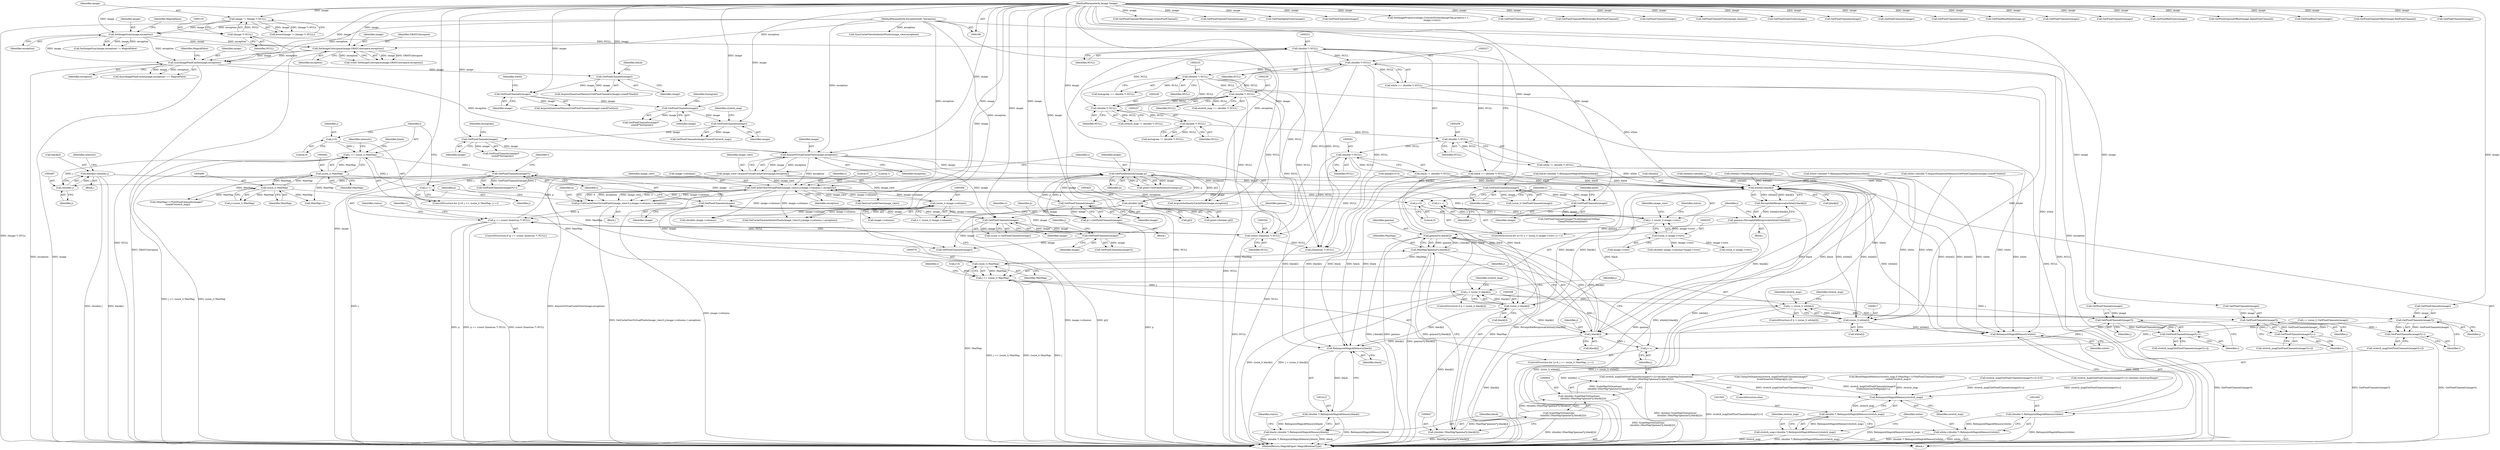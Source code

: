 digraph "0_ImageMagick_76401e172ea3a55182be2b8e2aca4d07270f6da6@array" {
"1000482" [label="(Call,black[i]=(double) j)"];
"1000486" [label="(Call,(double) j)"];
"1000459" [label="(Call,j <= (ssize_t) MaxMap)"];
"1000456" [label="(Call,j=0)"];
"1000464" [label="(Call,j++)"];
"1000472" [label="(Call,GetPixelChannels(image)*j)"];
"1000473" [label="(Call,GetPixelChannels(image))"];
"1000434" [label="(Call,GetPixelChannels(image))"];
"1000315" [label="(Call,AcquireVirtualCacheView(image,exception))"];
"1000308" [label="(Call,GetPixelChannels(image))"];
"1000211" [label="(Call,GetPixelChannels(image))"];
"1000197" [label="(Call,GetPixelChannels(image))"];
"1000183" [label="(Call,GetPixelChannels(image))"];
"1000173" [label="(Call,GetPixelChannels(image))"];
"1000162" [label="(Call,SyncImagePixelCache(image,exception))"];
"1000156" [label="(Call,SetImageColorspace(image,GRAYColorspace,exception))"];
"1000150" [label="(Call,SetImageGray(image,exception))"];
"1000122" [label="(Call,image != (Image *) NULL)"];
"1000107" [label="(MethodParameterIn,Image *image)"];
"1000124" [label="(Call,(Image *) NULL)"];
"1000110" [label="(MethodParameterIn,ExceptionInfo *exception)"];
"1000510" [label="(Call,GetPixelChannels(image))"];
"1000420" [label="(Call,GetPixelChannels(image))"];
"1000389" [label="(Call,GetPixelChannels(image))"];
"1000378" [label="(Call,GetPixelIntensity(image,p))"];
"1000402" [label="(Call,(double) p[i])"];
"1000351" [label="(Call,p == (const Quantum *) NULL)"];
"1000339" [label="(Call,p=GetCacheViewVirtualPixels(image_view,0,y,image->columns,1,exception))"];
"1000341" [label="(Call,GetCacheViewVirtualPixels(image_view,0,y,image->columns,1,exception))"];
"1000313" [label="(Call,image_view=AcquireVirtualCacheView(image,exception))"];
"1000322" [label="(Call,y < (ssize_t) image->rows)"];
"1000329" [label="(Call,y++)"];
"1000319" [label="(Call,y=0)"];
"1000324" [label="(Call,(ssize_t) image->rows)"];
"1000367" [label="(Call,(ssize_t) image->columns)"];
"1000353" [label="(Call,(const Quantum *) NULL)"];
"1000280" [label="(Call,(double *) NULL)"];
"1000268" [label="(Call,(double *) NULL)"];
"1000256" [label="(Call,(double *) NULL)"];
"1000244" [label="(Call,(double *) NULL)"];
"1000237" [label="(Call,(double *) NULL)"];
"1000232" [label="(Call,(double *) NULL)"];
"1000226" [label="(Call,(double *) NULL)"];
"1000220" [label="(Call,(double *) NULL)"];
"1000418" [label="(Call,p+=GetPixelChannels(image))"];
"1000412" [label="(Call,GetPixelChannels(image))"];
"1000461" [label="(Call,(ssize_t) MaxMap)"];
"1000495" [label="(Call,(ssize_t) MaxMap)"];
"1000587" [label="(Call,white[i]-black[i])"];
"1000586" [label="(Call,PerceptibleReciprocal(white[i]-black[i]))"];
"1000584" [label="(Call,gamma=PerceptibleReciprocal(white[i]-black[i]))"];
"1000650" [label="(Call,gamma*(j-black[i]))"];
"1000648" [label="(Call,MaxMap*gamma*(j-black[i]))"];
"1000577" [label="(Call,(ssize_t) MaxMap)"];
"1000575" [label="(Call,j <= (ssize_t) MaxMap)"];
"1000595" [label="(Call,j < (ssize_t) black[i])"];
"1000606" [label="(Call,GetPixelChannels(image)*j)"];
"1000580" [label="(Call,j++)"];
"1000605" [label="(Call,GetPixelChannels(image)*j+i)"];
"1000614" [label="(Call,j > (ssize_t) white[i])"];
"1000625" [label="(Call,GetPixelChannels(image)*j)"];
"1000624" [label="(Call,GetPixelChannels(image)*j+i)"];
"1000638" [label="(Call,GetPixelChannels(image)*j)"];
"1000637" [label="(Call,GetPixelChannels(image)*j+i)"];
"1000652" [label="(Call,j-black[i])"];
"1001016" [label="(Call,RelinquishMagickMemory(black))"];
"1001014" [label="(Call,(double *) RelinquishMagickMemory(black))"];
"1001012" [label="(Call,black=(double *) RelinquishMagickMemory(black))"];
"1000646" [label="(Call,(double) (MaxMap*gamma*(j-black[i])))"];
"1000645" [label="(Call,ScaleMapToQuantum(\n            (double) (MaxMap*gamma*(j-black[i]))))"];
"1000643" [label="(Call,(double) ScaleMapToQuantum(\n            (double) (MaxMap*gamma*(j-black[i]))))"];
"1000634" [label="(Call,stretch_map[GetPixelChannels(image)*j+i]=(double) ScaleMapToQuantum(\n            (double) (MaxMap*gamma*(j-black[i]))))"];
"1001004" [label="(Call,RelinquishMagickMemory(stretch_map))"];
"1001002" [label="(Call,(double *) RelinquishMagickMemory(stretch_map))"];
"1001000" [label="(Call,stretch_map=(double *) RelinquishMagickMemory(stretch_map))"];
"1000597" [label="(Call,(ssize_t) black[i])"];
"1000616" [label="(Call,(ssize_t) white[i])"];
"1001010" [label="(Call,RelinquishMagickMemory(white))"];
"1001008" [label="(Call,(double *) RelinquishMagickMemory(white))"];
"1001006" [label="(Call,white=(double *) RelinquishMagickMemory(white))"];
"1000726" [label="(Call,GetPixelChannelOffset(image,GreenPixelChannel))"];
"1000618" [label="(Call,white[i])"];
"1000321" [label="(Literal,0)"];
"1000458" [label="(Literal,0)"];
"1000473" [label="(Call,GetPixelChannels(image))"];
"1000222" [label="(Identifier,NULL)"];
"1000605" [label="(Call,GetPixelChannels(image)*j+i)"];
"1001002" [label="(Call,(double *) RelinquishMagickMemory(stretch_map))"];
"1000622" [label="(Call,stretch_map[GetPixelChannels(image)*j+i])"];
"1000461" [label="(Call,(ssize_t) MaxMap)"];
"1000312" [label="(Identifier,histogram)"];
"1000421" [label="(Identifier,image)"];
"1000483" [label="(Call,black[i])"];
"1001010" [label="(Call,RelinquishMagickMemory(white))"];
"1000572" [label="(Call,j=0)"];
"1000373" [label="(Identifier,x)"];
"1000486" [label="(Call,(double) j)"];
"1000183" [label="(Call,GetPixelChannels(image))"];
"1000266" [label="(Call,white != (double *) NULL)"];
"1000544" [label="(Call,ResetMagickMemory(stretch_map,0,(MaxMap+1)*GetPixelChannels(image)*\n    sizeof(*stretch_map)))"];
"1000873" [label="(Call,(Quantum *) NULL)"];
"1000648" [label="(Call,MaxMap*gamma*(j-black[i]))"];
"1000634" [label="(Call,stretch_map[GetPixelChannels(image)*j+i]=(double) ScaleMapToQuantum(\n            (double) (MaxMap*gamma*(j-black[i]))))"];
"1000519" [label="(Call,(double) image->columns)"];
"1000369" [label="(Call,image->columns)"];
"1000924" [label="(Call,GetPixelChannelChannel(image,j))"];
"1000235" [label="(Call,stretch_map == (double *) NULL)"];
"1000561" [label="(Call,i < (ssize_t) GetPixelChannels(image))"];
"1000446" [label="(Call,white[i]=MaxRange(QuantumRange))"];
"1000613" [label="(ControlStructure,if (j > (ssize_t) white[i]))"];
"1001000" [label="(Call,stretch_map=(double *) RelinquishMagickMemory(stretch_map))"];
"1000585" [label="(Identifier,gamma)"];
"1000110" [label="(MethodParameterIn,ExceptionInfo *exception)"];
"1000341" [label="(Call,GetCacheViewVirtualPixels(image_view,0,y,image->columns,1,exception))"];
"1000646" [label="(Call,(double) (MaxMap*gamma*(j-black[i])))"];
"1000432" [label="(Call,(ssize_t) GetPixelChannels(image))"];
"1000270" [label="(Identifier,NULL)"];
"1000309" [label="(Identifier,image)"];
"1000793" [label="(Call,GetPixelAlphaTraits(image))"];
"1000624" [label="(Call,GetPixelChannels(image)*j+i)"];
"1000587" [label="(Call,white[i]-black[i])"];
"1000363" [label="(Identifier,x)"];
"1000529" [label="(Call,white[i]=(double) j)"];
"1000350" [label="(ControlStructure,if (p == (const Quantum *) NULL))"];
"1000595" [label="(Call,j < (ssize_t) black[i])"];
"1000172" [label="(Call,AcquireQuantumMemory(GetPixelChannels(image),sizeof(*black)))"];
"1000271" [label="(Call,white=(double *) RelinquishMagickMemory(white))"];
"1000211" [label="(Call,GetPixelChannels(image))"];
"1000435" [label="(Identifier,image)"];
"1000256" [label="(Call,(double *) NULL)"];
"1000230" [label="(Call,histogram == (double *) NULL)"];
"1000413" [label="(Identifier,image)"];
"1000606" [label="(Call,GetPixelChannels(image)*j)"];
"1001014" [label="(Call,(double *) RelinquishMagickMemory(black))"];
"1000471" [label="(Call,GetPixelChannels(image)*j+i)"];
"1000565" [label="(Call,GetPixelChannels(image))"];
"1000981" [label="(Call,SetImageProgress(image,ContrastStretchImageTag,progress++,\n          image->rows))"];
"1000280" [label="(Call,(double *) NULL)"];
"1000232" [label="(Call,(double *) NULL)"];
"1000352" [label="(Identifier,p)"];
"1000916" [label="(Call,GetPixelChannels(image))"];
"1000568" [label="(Identifier,i)"];
"1000763" [label="(Call,GetPixelChannelOffset(image,BluePixelChannel))"];
"1000355" [label="(Identifier,NULL)"];
"1000314" [label="(Identifier,image_view)"];
"1000905" [label="(Call,GetPixelChannels(image))"];
"1000374" [label="(Block,)"];
"1000576" [label="(Identifier,j)"];
"1000547" [label="(Call,(MaxMap+1)*GetPixelChannels(image)*\n    sizeof(*stretch_map))"];
"1000390" [label="(Identifier,image)"];
"1000488" [label="(Identifier,j)"];
"1000258" [label="(Identifier,NULL)"];
"1000642" [label="(Identifier,i)"];
"1000582" [label="(Block,)"];
"1000412" [label="(Call,GetPixelChannels(image))"];
"1001013" [label="(Identifier,black)"];
"1000457" [label="(Identifier,j)"];
"1000930" [label="(Call,GetPixelChannelTraits(image,channel))"];
"1000282" [label="(Identifier,NULL)"];
"1000239" [label="(Identifier,NULL)"];
"1000331" [label="(Block,)"];
"1000323" [label="(Identifier,y)"];
"1000597" [label="(Call,(ssize_t) black[i])"];
"1000151" [label="(Identifier,image)"];
"1000579" [label="(Identifier,MaxMap)"];
"1001020" [label="(MethodReturn,MagickExport MagickBooleanType)"];
"1000121" [label="(Call,assert(image != (Image *) NULL))"];
"1000719" [label="(Call,GetPixelGreenTraits(image))"];
"1000603" [label="(Call,stretch_map[GetPixelChannels(image)*j+i])"];
"1000628" [label="(Identifier,j)"];
"1000637" [label="(Call,GetPixelChannels(image)*j+i)"];
"1000404" [label="(Call,p[i])"];
"1000459" [label="(Call,j <= (ssize_t) MaxMap)"];
"1000320" [label="(Identifier,y)"];
"1000962" [label="(Call,SyncCacheViewAuthenticPixels(image_view,exception))"];
"1000419" [label="(Identifier,p)"];
"1000343" [label="(Literal,0)"];
"1000318" [label="(ControlStructure,for (y=0; y < (ssize_t) image->rows; y++))"];
"1000246" [label="(Identifier,NULL)"];
"1000316" [label="(Identifier,image)"];
"1000380" [label="(Identifier,p)"];
"1000348" [label="(Literal,1)"];
"1000324" [label="(Call,(ssize_t) image->rows)"];
"1000387" [label="(Call,(ssize_t) GetPixelChannels(image))"];
"1000493" [label="(Call,j=(ssize_t) MaxMap)"];
"1000322" [label="(Call,y < (ssize_t) image->rows)"];
"1000465" [label="(Identifier,j)"];
"1000162" [label="(Call,SyncImagePixelCache(image,exception))"];
"1000111" [label="(Block,)"];
"1000609" [label="(Identifier,j)"];
"1000778" [label="(Call,GetPixelChannels(image))"];
"1000497" [label="(Identifier,MaxMap)"];
"1000165" [label="(Identifier,MagickFalse)"];
"1000215" [label="(Identifier,stretch_map)"];
"1000308" [label="(Call,GetPixelChannels(image))"];
"1000164" [label="(Identifier,exception)"];
"1000580" [label="(Call,j++)"];
"1000163" [label="(Identifier,image)"];
"1000455" [label="(ControlStructure,for (j=0; j <= (ssize_t) MaxMap; j++))"];
"1000342" [label="(Identifier,image_view)"];
"1000645" [label="(Call,ScaleMapToQuantum(\n            (double) (MaxMap*gamma*(j-black[i]))))"];
"1000835" [label="(Call,AcquireAuthenticCacheView(image,exception))"];
"1000317" [label="(Identifier,exception)"];
"1000177" [label="(Identifier,black)"];
"1000548" [label="(Call,MaxMap+1)"];
"1000654" [label="(Call,black[i])"];
"1001001" [label="(Identifier,stretch_map)"];
"1000149" [label="(Call,SetImageGray(image,exception) != MagickFalse)"];
"1000861" [label="(Call,GetCacheViewAuthenticPixels(image_view,0,y,image->columns,1,exception))"];
"1000242" [label="(Call,stretch_map != (double *) NULL)"];
"1000463" [label="(Identifier,MaxMap)"];
"1000244" [label="(Call,(double *) NULL)"];
"1000402" [label="(Call,(double) p[i])"];
"1001007" [label="(Identifier,white)"];
"1000704" [label="(Call,GetPixelChannels(image))"];
"1000349" [label="(Identifier,exception)"];
"1000423" [label="(Identifier,image_view)"];
"1000411" [label="(Call,GetPixelChannels(image)*ScaleQuantumToMap(\n          ClampToQuantum(pixel)))"];
"1000472" [label="(Call,GetPixelChannels(image)*j)"];
"1000571" [label="(ControlStructure,for (j=0; j <= (ssize_t) MaxMap; j++))"];
"1001012" [label="(Call,black=(double *) RelinquishMagickMemory(black))"];
"1001019" [label="(Identifier,status)"];
"1000468" [label="(Identifier,intensity)"];
"1000254" [label="(Call,histogram != (double *) NULL)"];
"1000614" [label="(Call,j > (ssize_t) white[i])"];
"1000636" [label="(Identifier,stretch_map)"];
"1000510" [label="(Call,GetPixelChannels(image))"];
"1000815" [label="(Call,GetPixelChannels(image))"];
"1000584" [label="(Call,gamma=PerceptibleReciprocal(white[i]-black[i]))"];
"1000400" [label="(Call,pixel=(double) p[i])"];
"1000174" [label="(Identifier,image)"];
"1000639" [label="(Call,GetPixelChannels(image))"];
"1000158" [label="(Identifier,GRAYColorspace)"];
"1000650" [label="(Call,gamma*(j-black[i]))"];
"1000898" [label="(Call,GetPixelReadMask(image,q))"];
"1000495" [label="(Call,(ssize_t) MaxMap)"];
"1000588" [label="(Call,white[i])"];
"1000604" [label="(Identifier,stretch_map)"];
"1000353" [label="(Call,(const Quantum *) NULL)"];
"1000482" [label="(Call,black[i]=(double) j)"];
"1000416" [label="(Identifier,pixel)"];
"1000178" [label="(Call,white=(double *) AcquireQuantumMemory(GetPixelChannels(image),sizeof(*white)))"];
"1000616" [label="(Call,(ssize_t) white[i])"];
"1000124" [label="(Call,(Image *) NULL)"];
"1000552" [label="(Call,GetPixelChannels(image))"];
"1000641" [label="(Identifier,j)"];
"1001017" [label="(Identifier,black)"];
"1000958" [label="(Call,GetPixelChannels(image))"];
"1000340" [label="(Identifier,p)"];
"1000379" [label="(Identifier,image)"];
"1000633" [label="(ControlStructure,else)"];
"1000329" [label="(Call,y++)"];
"1000599" [label="(Call,black[i])"];
"1000226" [label="(Call,(double *) NULL)"];
"1000330" [label="(Identifier,y)"];
"1000643" [label="(Call,(double) ScaleMapToQuantum(\n            (double) (MaxMap*gamma*(j-black[i]))))"];
"1000581" [label="(Identifier,j)"];
"1000591" [label="(Call,black[i])"];
"1000484" [label="(Identifier,black)"];
"1000596" [label="(Identifier,j)"];
"1000511" [label="(Identifier,image)"];
"1000586" [label="(Call,PerceptibleReciprocal(white[i]-black[i]))"];
"1000283" [label="(Call,black=(double *) RelinquishMagickMemory(black))"];
"1000210" [label="(Call,GetPixelChannels(image)*sizeof(*stretch_map))"];
"1000652" [label="(Call,j-black[i])"];
"1000577" [label="(Call,(ssize_t) MaxMap)"];
"1000635" [label="(Call,stretch_map[GetPixelChannels(image)*j+i])"];
"1001006" [label="(Call,white=(double *) RelinquishMagickMemory(white))"];
"1000278" [label="(Call,black != (double *) NULL)"];
"1000741" [label="(Call,GetPixelChannels(image))"];
"1000460" [label="(Identifier,j)"];
"1000607" [label="(Call,GetPixelChannels(image))"];
"1000161" [label="(Call,SyncImagePixelCache(image,exception) == MagickFalse)"];
"1000602" [label="(Call,stretch_map[GetPixelChannels(image)*j+i]=0.0)"];
"1001016" [label="(Call,RelinquishMagickMemory(black))"];
"1000150" [label="(Call,SetImageGray(image,exception))"];
"1000122" [label="(Call,image != (Image *) NULL)"];
"1000365" [label="(Call,x < (ssize_t) image->columns)"];
"1000201" [label="(Identifier,histogram)"];
"1000319" [label="(Call,y=0)"];
"1000268" [label="(Call,(double *) NULL)"];
"1000474" [label="(Identifier,image)"];
"1000475" [label="(Identifier,j)"];
"1000307" [label="(Call,GetPixelChannels(image)*\n    sizeof(*histogram))"];
"1000220" [label="(Call,(double *) NULL)"];
"1000509" [label="(Call,GetPixelChannels(image)*j)"];
"1000518" [label="(Call,(double) image->columns*image->rows)"];
"1000153" [label="(Identifier,MagickFalse)"];
"1000464" [label="(Call,j++)"];
"1000197" [label="(Call,GetPixelChannels(image))"];
"1000313" [label="(Call,image_view=AcquireVirtualCacheView(image,exception))"];
"1001008" [label="(Call,(double *) RelinquishMagickMemory(white))"];
"1000626" [label="(Call,GetPixelChannels(image))"];
"1000844" [label="(Call,(ssize_t) image->rows)"];
"1000157" [label="(Identifier,image)"];
"1000123" [label="(Identifier,image)"];
"1000234" [label="(Identifier,NULL)"];
"1000358" [label="(Identifier,status)"];
"1000651" [label="(Identifier,gamma)"];
"1000621" [label="(Call,stretch_map[GetPixelChannels(image)*j+i]=(double) QuantumRange)"];
"1000638" [label="(Call,GetPixelChannels(image)*j)"];
"1000107" [label="(MethodParameterIn,Image *image)"];
"1000623" [label="(Identifier,stretch_map)"];
"1000512" [label="(Identifier,j)"];
"1000438" [label="(Block,)"];
"1000682" [label="(Call,GetPixelRedTraits(image))"];
"1000326" [label="(Call,image->rows)"];
"1000441" [label="(Call,black[i]=0.0)"];
"1000575" [label="(Call,j <= (ssize_t) MaxMap)"];
"1000212" [label="(Identifier,image)"];
"1000187" [label="(Identifier,white)"];
"1000649" [label="(Identifier,MaxMap)"];
"1000490" [label="(Identifier,intensity)"];
"1000126" [label="(Identifier,NULL)"];
"1000629" [label="(Identifier,i)"];
"1000378" [label="(Call,GetPixelIntensity(image,p))"];
"1000159" [label="(Identifier,exception)"];
"1000367" [label="(Call,(ssize_t) image->columns)"];
"1000184" [label="(Identifier,image)"];
"1000345" [label="(Call,image->columns)"];
"1000218" [label="(Call,black == (double *) NULL)"];
"1000344" [label="(Identifier,y)"];
"1000420" [label="(Call,GetPixelChannels(image))"];
"1000456" [label="(Call,j=0)"];
"1000315" [label="(Call,AcquireVirtualCacheView(image,exception))"];
"1001005" [label="(Identifier,stretch_map)"];
"1000800" [label="(Call,GetPixelChannelOffset(image,AlphaPixelChannel))"];
"1000336" [label="(Identifier,status)"];
"1000196" [label="(Call,GetPixelChannels(image)*\n    sizeof(*histogram))"];
"1000152" [label="(Identifier,exception)"];
"1000237" [label="(Call,(double *) NULL)"];
"1000228" [label="(Identifier,NULL)"];
"1000154" [label="(Call,(void) SetImageColorspace(image,GRAYColorspace,exception))"];
"1000418" [label="(Call,p+=GetPixelChannels(image))"];
"1000944" [label="(Call,ClampToQuantum(stretch_map[GetPixelChannels(image)*\n          ScaleQuantumToMap(q[j])+j]))"];
"1000625" [label="(Call,GetPixelChannels(image)*j)"];
"1000615" [label="(Identifier,j)"];
"1000594" [label="(ControlStructure,if (j < (ssize_t) black[i]))"];
"1000173" [label="(Call,GetPixelChannels(image))"];
"1000756" [label="(Call,GetPixelBlueTraits(image))"];
"1000182" [label="(Call,AcquireQuantumMemory(GetPixelChannels(image),sizeof(*white)))"];
"1000689" [label="(Call,GetPixelChannelOffset(image,RedPixelChannel))"];
"1000610" [label="(Identifier,i)"];
"1000476" [label="(Identifier,i)"];
"1001004" [label="(Call,RelinquishMagickMemory(stretch_map))"];
"1000156" [label="(Call,SetImageColorspace(image,GRAYColorspace,exception))"];
"1001011" [label="(Identifier,white)"];
"1000224" [label="(Call,white == (double *) NULL)"];
"1000198" [label="(Identifier,image)"];
"1000949" [label="(Call,GetPixelChannels(image))"];
"1000653" [label="(Identifier,j)"];
"1000424" [label="(Call,DestroyCacheView(image_view))"];
"1000339" [label="(Call,p=GetCacheViewVirtualPixels(image_view,0,y,image->columns,1,exception))"];
"1000434" [label="(Call,GetPixelChannels(image))"];
"1000389" [label="(Call,GetPixelChannels(image))"];
"1000376" [label="(Call,pixel=GetPixelIntensity(image,p))"];
"1000351" [label="(Call,p == (const Quantum *) NULL)"];
"1000482" -> "1000438"  [label="AST: "];
"1000482" -> "1000486"  [label="CFG: "];
"1000483" -> "1000482"  [label="AST: "];
"1000486" -> "1000482"  [label="AST: "];
"1000490" -> "1000482"  [label="CFG: "];
"1000482" -> "1001020"  [label="DDG: (double) j"];
"1000482" -> "1001020"  [label="DDG: black[i]"];
"1000486" -> "1000482"  [label="DDG: j"];
"1000482" -> "1000587"  [label="DDG: black[i]"];
"1000482" -> "1001016"  [label="DDG: black[i]"];
"1000486" -> "1000488"  [label="CFG: "];
"1000487" -> "1000486"  [label="AST: "];
"1000488" -> "1000486"  [label="AST: "];
"1000459" -> "1000486"  [label="DDG: j"];
"1000472" -> "1000486"  [label="DDG: j"];
"1000459" -> "1000455"  [label="AST: "];
"1000459" -> "1000461"  [label="CFG: "];
"1000460" -> "1000459"  [label="AST: "];
"1000461" -> "1000459"  [label="AST: "];
"1000468" -> "1000459"  [label="CFG: "];
"1000484" -> "1000459"  [label="CFG: "];
"1000459" -> "1001020"  [label="DDG: (ssize_t) MaxMap"];
"1000459" -> "1001020"  [label="DDG: j <= (ssize_t) MaxMap"];
"1000456" -> "1000459"  [label="DDG: j"];
"1000464" -> "1000459"  [label="DDG: j"];
"1000461" -> "1000459"  [label="DDG: MaxMap"];
"1000459" -> "1000472"  [label="DDG: j"];
"1000456" -> "1000455"  [label="AST: "];
"1000456" -> "1000458"  [label="CFG: "];
"1000457" -> "1000456"  [label="AST: "];
"1000458" -> "1000456"  [label="AST: "];
"1000460" -> "1000456"  [label="CFG: "];
"1000464" -> "1000455"  [label="AST: "];
"1000464" -> "1000465"  [label="CFG: "];
"1000465" -> "1000464"  [label="AST: "];
"1000460" -> "1000464"  [label="CFG: "];
"1000472" -> "1000464"  [label="DDG: j"];
"1000472" -> "1000471"  [label="AST: "];
"1000472" -> "1000475"  [label="CFG: "];
"1000473" -> "1000472"  [label="AST: "];
"1000475" -> "1000472"  [label="AST: "];
"1000476" -> "1000472"  [label="CFG: "];
"1000472" -> "1001020"  [label="DDG: j"];
"1000472" -> "1000471"  [label="DDG: GetPixelChannels(image)"];
"1000472" -> "1000471"  [label="DDG: j"];
"1000473" -> "1000472"  [label="DDG: image"];
"1000473" -> "1000474"  [label="CFG: "];
"1000474" -> "1000473"  [label="AST: "];
"1000475" -> "1000473"  [label="CFG: "];
"1000473" -> "1000434"  [label="DDG: image"];
"1000434" -> "1000473"  [label="DDG: image"];
"1000107" -> "1000473"  [label="DDG: image"];
"1000473" -> "1000510"  [label="DDG: image"];
"1000473" -> "1000552"  [label="DDG: image"];
"1000434" -> "1000432"  [label="AST: "];
"1000434" -> "1000435"  [label="CFG: "];
"1000435" -> "1000434"  [label="AST: "];
"1000432" -> "1000434"  [label="CFG: "];
"1000434" -> "1000432"  [label="DDG: image"];
"1000315" -> "1000434"  [label="DDG: image"];
"1000510" -> "1000434"  [label="DDG: image"];
"1000420" -> "1000434"  [label="DDG: image"];
"1000107" -> "1000434"  [label="DDG: image"];
"1000434" -> "1000510"  [label="DDG: image"];
"1000434" -> "1000552"  [label="DDG: image"];
"1000315" -> "1000313"  [label="AST: "];
"1000315" -> "1000317"  [label="CFG: "];
"1000316" -> "1000315"  [label="AST: "];
"1000317" -> "1000315"  [label="AST: "];
"1000313" -> "1000315"  [label="CFG: "];
"1000315" -> "1000313"  [label="DDG: image"];
"1000315" -> "1000313"  [label="DDG: exception"];
"1000308" -> "1000315"  [label="DDG: image"];
"1000107" -> "1000315"  [label="DDG: image"];
"1000162" -> "1000315"  [label="DDG: exception"];
"1000110" -> "1000315"  [label="DDG: exception"];
"1000315" -> "1000341"  [label="DDG: exception"];
"1000315" -> "1000378"  [label="DDG: image"];
"1000315" -> "1000835"  [label="DDG: exception"];
"1000308" -> "1000307"  [label="AST: "];
"1000308" -> "1000309"  [label="CFG: "];
"1000309" -> "1000308"  [label="AST: "];
"1000312" -> "1000308"  [label="CFG: "];
"1000308" -> "1000307"  [label="DDG: image"];
"1000211" -> "1000308"  [label="DDG: image"];
"1000107" -> "1000308"  [label="DDG: image"];
"1000211" -> "1000210"  [label="AST: "];
"1000211" -> "1000212"  [label="CFG: "];
"1000212" -> "1000211"  [label="AST: "];
"1000215" -> "1000211"  [label="CFG: "];
"1000211" -> "1000210"  [label="DDG: image"];
"1000197" -> "1000211"  [label="DDG: image"];
"1000107" -> "1000211"  [label="DDG: image"];
"1000197" -> "1000196"  [label="AST: "];
"1000197" -> "1000198"  [label="CFG: "];
"1000198" -> "1000197"  [label="AST: "];
"1000201" -> "1000197"  [label="CFG: "];
"1000197" -> "1000196"  [label="DDG: image"];
"1000183" -> "1000197"  [label="DDG: image"];
"1000107" -> "1000197"  [label="DDG: image"];
"1000183" -> "1000182"  [label="AST: "];
"1000183" -> "1000184"  [label="CFG: "];
"1000184" -> "1000183"  [label="AST: "];
"1000187" -> "1000183"  [label="CFG: "];
"1000183" -> "1000182"  [label="DDG: image"];
"1000173" -> "1000183"  [label="DDG: image"];
"1000107" -> "1000183"  [label="DDG: image"];
"1000173" -> "1000172"  [label="AST: "];
"1000173" -> "1000174"  [label="CFG: "];
"1000174" -> "1000173"  [label="AST: "];
"1000177" -> "1000173"  [label="CFG: "];
"1000173" -> "1000172"  [label="DDG: image"];
"1000162" -> "1000173"  [label="DDG: image"];
"1000107" -> "1000173"  [label="DDG: image"];
"1000162" -> "1000161"  [label="AST: "];
"1000162" -> "1000164"  [label="CFG: "];
"1000163" -> "1000162"  [label="AST: "];
"1000164" -> "1000162"  [label="AST: "];
"1000165" -> "1000162"  [label="CFG: "];
"1000162" -> "1001020"  [label="DDG: exception"];
"1000162" -> "1001020"  [label="DDG: image"];
"1000162" -> "1000161"  [label="DDG: image"];
"1000162" -> "1000161"  [label="DDG: exception"];
"1000156" -> "1000162"  [label="DDG: image"];
"1000156" -> "1000162"  [label="DDG: exception"];
"1000150" -> "1000162"  [label="DDG: image"];
"1000150" -> "1000162"  [label="DDG: exception"];
"1000107" -> "1000162"  [label="DDG: image"];
"1000110" -> "1000162"  [label="DDG: exception"];
"1000156" -> "1000154"  [label="AST: "];
"1000156" -> "1000159"  [label="CFG: "];
"1000157" -> "1000156"  [label="AST: "];
"1000158" -> "1000156"  [label="AST: "];
"1000159" -> "1000156"  [label="AST: "];
"1000154" -> "1000156"  [label="CFG: "];
"1000156" -> "1001020"  [label="DDG: GRAYColorspace"];
"1000156" -> "1000154"  [label="DDG: image"];
"1000156" -> "1000154"  [label="DDG: GRAYColorspace"];
"1000156" -> "1000154"  [label="DDG: exception"];
"1000150" -> "1000156"  [label="DDG: image"];
"1000150" -> "1000156"  [label="DDG: exception"];
"1000107" -> "1000156"  [label="DDG: image"];
"1000110" -> "1000156"  [label="DDG: exception"];
"1000150" -> "1000149"  [label="AST: "];
"1000150" -> "1000152"  [label="CFG: "];
"1000151" -> "1000150"  [label="AST: "];
"1000152" -> "1000150"  [label="AST: "];
"1000153" -> "1000150"  [label="CFG: "];
"1000150" -> "1000149"  [label="DDG: image"];
"1000150" -> "1000149"  [label="DDG: exception"];
"1000122" -> "1000150"  [label="DDG: image"];
"1000107" -> "1000150"  [label="DDG: image"];
"1000110" -> "1000150"  [label="DDG: exception"];
"1000122" -> "1000121"  [label="AST: "];
"1000122" -> "1000124"  [label="CFG: "];
"1000123" -> "1000122"  [label="AST: "];
"1000124" -> "1000122"  [label="AST: "];
"1000121" -> "1000122"  [label="CFG: "];
"1000122" -> "1001020"  [label="DDG: (Image *) NULL"];
"1000122" -> "1000121"  [label="DDG: image"];
"1000122" -> "1000121"  [label="DDG: (Image *) NULL"];
"1000107" -> "1000122"  [label="DDG: image"];
"1000124" -> "1000122"  [label="DDG: NULL"];
"1000107" -> "1000106"  [label="AST: "];
"1000107" -> "1001020"  [label="DDG: image"];
"1000107" -> "1000378"  [label="DDG: image"];
"1000107" -> "1000389"  [label="DDG: image"];
"1000107" -> "1000412"  [label="DDG: image"];
"1000107" -> "1000420"  [label="DDG: image"];
"1000107" -> "1000510"  [label="DDG: image"];
"1000107" -> "1000552"  [label="DDG: image"];
"1000107" -> "1000565"  [label="DDG: image"];
"1000107" -> "1000607"  [label="DDG: image"];
"1000107" -> "1000626"  [label="DDG: image"];
"1000107" -> "1000639"  [label="DDG: image"];
"1000107" -> "1000682"  [label="DDG: image"];
"1000107" -> "1000689"  [label="DDG: image"];
"1000107" -> "1000704"  [label="DDG: image"];
"1000107" -> "1000719"  [label="DDG: image"];
"1000107" -> "1000726"  [label="DDG: image"];
"1000107" -> "1000741"  [label="DDG: image"];
"1000107" -> "1000756"  [label="DDG: image"];
"1000107" -> "1000763"  [label="DDG: image"];
"1000107" -> "1000778"  [label="DDG: image"];
"1000107" -> "1000793"  [label="DDG: image"];
"1000107" -> "1000800"  [label="DDG: image"];
"1000107" -> "1000815"  [label="DDG: image"];
"1000107" -> "1000835"  [label="DDG: image"];
"1000107" -> "1000898"  [label="DDG: image"];
"1000107" -> "1000905"  [label="DDG: image"];
"1000107" -> "1000916"  [label="DDG: image"];
"1000107" -> "1000924"  [label="DDG: image"];
"1000107" -> "1000930"  [label="DDG: image"];
"1000107" -> "1000949"  [label="DDG: image"];
"1000107" -> "1000958"  [label="DDG: image"];
"1000107" -> "1000981"  [label="DDG: image"];
"1000124" -> "1000126"  [label="CFG: "];
"1000125" -> "1000124"  [label="AST: "];
"1000126" -> "1000124"  [label="AST: "];
"1000124" -> "1001020"  [label="DDG: NULL"];
"1000124" -> "1000220"  [label="DDG: NULL"];
"1000110" -> "1000106"  [label="AST: "];
"1000110" -> "1001020"  [label="DDG: exception"];
"1000110" -> "1000341"  [label="DDG: exception"];
"1000110" -> "1000835"  [label="DDG: exception"];
"1000110" -> "1000861"  [label="DDG: exception"];
"1000110" -> "1000962"  [label="DDG: exception"];
"1000510" -> "1000509"  [label="AST: "];
"1000510" -> "1000511"  [label="CFG: "];
"1000511" -> "1000510"  [label="AST: "];
"1000512" -> "1000510"  [label="CFG: "];
"1000510" -> "1000509"  [label="DDG: image"];
"1000510" -> "1000552"  [label="DDG: image"];
"1000420" -> "1000418"  [label="AST: "];
"1000420" -> "1000421"  [label="CFG: "];
"1000421" -> "1000420"  [label="AST: "];
"1000418" -> "1000420"  [label="CFG: "];
"1000420" -> "1000378"  [label="DDG: image"];
"1000420" -> "1000418"  [label="DDG: image"];
"1000389" -> "1000420"  [label="DDG: image"];
"1000389" -> "1000387"  [label="AST: "];
"1000389" -> "1000390"  [label="CFG: "];
"1000390" -> "1000389"  [label="AST: "];
"1000387" -> "1000389"  [label="CFG: "];
"1000389" -> "1000387"  [label="DDG: image"];
"1000378" -> "1000389"  [label="DDG: image"];
"1000412" -> "1000389"  [label="DDG: image"];
"1000389" -> "1000412"  [label="DDG: image"];
"1000378" -> "1000376"  [label="AST: "];
"1000378" -> "1000380"  [label="CFG: "];
"1000379" -> "1000378"  [label="AST: "];
"1000380" -> "1000378"  [label="AST: "];
"1000376" -> "1000378"  [label="CFG: "];
"1000378" -> "1000376"  [label="DDG: image"];
"1000378" -> "1000376"  [label="DDG: p"];
"1000402" -> "1000378"  [label="DDG: p[i]"];
"1000351" -> "1000378"  [label="DDG: p"];
"1000418" -> "1000378"  [label="DDG: p"];
"1000378" -> "1000402"  [label="DDG: p"];
"1000378" -> "1000418"  [label="DDG: p"];
"1000402" -> "1000400"  [label="AST: "];
"1000402" -> "1000404"  [label="CFG: "];
"1000403" -> "1000402"  [label="AST: "];
"1000404" -> "1000402"  [label="AST: "];
"1000400" -> "1000402"  [label="CFG: "];
"1000402" -> "1001020"  [label="DDG: p[i]"];
"1000402" -> "1000351"  [label="DDG: p[i]"];
"1000402" -> "1000400"  [label="DDG: p[i]"];
"1000402" -> "1000418"  [label="DDG: p[i]"];
"1000351" -> "1000350"  [label="AST: "];
"1000351" -> "1000353"  [label="CFG: "];
"1000352" -> "1000351"  [label="AST: "];
"1000353" -> "1000351"  [label="AST: "];
"1000358" -> "1000351"  [label="CFG: "];
"1000363" -> "1000351"  [label="CFG: "];
"1000351" -> "1001020"  [label="DDG: p == (const Quantum *) NULL"];
"1000351" -> "1001020"  [label="DDG: (const Quantum *) NULL"];
"1000351" -> "1001020"  [label="DDG: p"];
"1000339" -> "1000351"  [label="DDG: p"];
"1000353" -> "1000351"  [label="DDG: NULL"];
"1000339" -> "1000331"  [label="AST: "];
"1000339" -> "1000341"  [label="CFG: "];
"1000340" -> "1000339"  [label="AST: "];
"1000341" -> "1000339"  [label="AST: "];
"1000352" -> "1000339"  [label="CFG: "];
"1000339" -> "1001020"  [label="DDG: GetCacheViewVirtualPixels(image_view,0,y,image->columns,1,exception)"];
"1000341" -> "1000339"  [label="DDG: 0"];
"1000341" -> "1000339"  [label="DDG: exception"];
"1000341" -> "1000339"  [label="DDG: image_view"];
"1000341" -> "1000339"  [label="DDG: y"];
"1000341" -> "1000339"  [label="DDG: 1"];
"1000341" -> "1000339"  [label="DDG: image->columns"];
"1000341" -> "1000349"  [label="CFG: "];
"1000342" -> "1000341"  [label="AST: "];
"1000343" -> "1000341"  [label="AST: "];
"1000344" -> "1000341"  [label="AST: "];
"1000345" -> "1000341"  [label="AST: "];
"1000348" -> "1000341"  [label="AST: "];
"1000349" -> "1000341"  [label="AST: "];
"1000341" -> "1001020"  [label="DDG: image->columns"];
"1000341" -> "1000329"  [label="DDG: y"];
"1000313" -> "1000341"  [label="DDG: image_view"];
"1000322" -> "1000341"  [label="DDG: y"];
"1000367" -> "1000341"  [label="DDG: image->columns"];
"1000341" -> "1000367"  [label="DDG: image->columns"];
"1000341" -> "1000424"  [label="DDG: image_view"];
"1000341" -> "1000519"  [label="DDG: image->columns"];
"1000341" -> "1000835"  [label="DDG: exception"];
"1000341" -> "1000861"  [label="DDG: image->columns"];
"1000313" -> "1000111"  [label="AST: "];
"1000314" -> "1000313"  [label="AST: "];
"1000320" -> "1000313"  [label="CFG: "];
"1000313" -> "1001020"  [label="DDG: AcquireVirtualCacheView(image,exception)"];
"1000313" -> "1000424"  [label="DDG: image_view"];
"1000322" -> "1000318"  [label="AST: "];
"1000322" -> "1000324"  [label="CFG: "];
"1000323" -> "1000322"  [label="AST: "];
"1000324" -> "1000322"  [label="AST: "];
"1000336" -> "1000322"  [label="CFG: "];
"1000423" -> "1000322"  [label="CFG: "];
"1000329" -> "1000322"  [label="DDG: y"];
"1000319" -> "1000322"  [label="DDG: y"];
"1000324" -> "1000322"  [label="DDG: image->rows"];
"1000322" -> "1000329"  [label="DDG: y"];
"1000329" -> "1000318"  [label="AST: "];
"1000329" -> "1000330"  [label="CFG: "];
"1000330" -> "1000329"  [label="AST: "];
"1000323" -> "1000329"  [label="CFG: "];
"1000319" -> "1000318"  [label="AST: "];
"1000319" -> "1000321"  [label="CFG: "];
"1000320" -> "1000319"  [label="AST: "];
"1000321" -> "1000319"  [label="AST: "];
"1000323" -> "1000319"  [label="CFG: "];
"1000324" -> "1000326"  [label="CFG: "];
"1000325" -> "1000324"  [label="AST: "];
"1000326" -> "1000324"  [label="AST: "];
"1000324" -> "1000518"  [label="DDG: image->rows"];
"1000324" -> "1000844"  [label="DDG: image->rows"];
"1000367" -> "1000365"  [label="AST: "];
"1000367" -> "1000369"  [label="CFG: "];
"1000368" -> "1000367"  [label="AST: "];
"1000369" -> "1000367"  [label="AST: "];
"1000365" -> "1000367"  [label="CFG: "];
"1000367" -> "1001020"  [label="DDG: image->columns"];
"1000367" -> "1000365"  [label="DDG: image->columns"];
"1000367" -> "1000519"  [label="DDG: image->columns"];
"1000367" -> "1000861"  [label="DDG: image->columns"];
"1000353" -> "1000355"  [label="CFG: "];
"1000354" -> "1000353"  [label="AST: "];
"1000355" -> "1000353"  [label="AST: "];
"1000353" -> "1001020"  [label="DDG: NULL"];
"1000280" -> "1000353"  [label="DDG: NULL"];
"1000237" -> "1000353"  [label="DDG: NULL"];
"1000226" -> "1000353"  [label="DDG: NULL"];
"1000220" -> "1000353"  [label="DDG: NULL"];
"1000232" -> "1000353"  [label="DDG: NULL"];
"1000353" -> "1000873"  [label="DDG: NULL"];
"1000280" -> "1000278"  [label="AST: "];
"1000280" -> "1000282"  [label="CFG: "];
"1000281" -> "1000280"  [label="AST: "];
"1000282" -> "1000280"  [label="AST: "];
"1000278" -> "1000280"  [label="CFG: "];
"1000280" -> "1001020"  [label="DDG: NULL"];
"1000280" -> "1000278"  [label="DDG: NULL"];
"1000268" -> "1000280"  [label="DDG: NULL"];
"1000280" -> "1000873"  [label="DDG: NULL"];
"1000268" -> "1000266"  [label="AST: "];
"1000268" -> "1000270"  [label="CFG: "];
"1000269" -> "1000268"  [label="AST: "];
"1000270" -> "1000268"  [label="AST: "];
"1000266" -> "1000268"  [label="CFG: "];
"1000268" -> "1000266"  [label="DDG: NULL"];
"1000256" -> "1000268"  [label="DDG: NULL"];
"1000256" -> "1000254"  [label="AST: "];
"1000256" -> "1000258"  [label="CFG: "];
"1000257" -> "1000256"  [label="AST: "];
"1000258" -> "1000256"  [label="AST: "];
"1000254" -> "1000256"  [label="CFG: "];
"1000256" -> "1000254"  [label="DDG: NULL"];
"1000244" -> "1000256"  [label="DDG: NULL"];
"1000244" -> "1000242"  [label="AST: "];
"1000244" -> "1000246"  [label="CFG: "];
"1000245" -> "1000244"  [label="AST: "];
"1000246" -> "1000244"  [label="AST: "];
"1000242" -> "1000244"  [label="CFG: "];
"1000244" -> "1000242"  [label="DDG: NULL"];
"1000237" -> "1000244"  [label="DDG: NULL"];
"1000226" -> "1000244"  [label="DDG: NULL"];
"1000220" -> "1000244"  [label="DDG: NULL"];
"1000232" -> "1000244"  [label="DDG: NULL"];
"1000237" -> "1000235"  [label="AST: "];
"1000237" -> "1000239"  [label="CFG: "];
"1000238" -> "1000237"  [label="AST: "];
"1000239" -> "1000237"  [label="AST: "];
"1000235" -> "1000237"  [label="CFG: "];
"1000237" -> "1001020"  [label="DDG: NULL"];
"1000237" -> "1000235"  [label="DDG: NULL"];
"1000232" -> "1000237"  [label="DDG: NULL"];
"1000237" -> "1000873"  [label="DDG: NULL"];
"1000232" -> "1000230"  [label="AST: "];
"1000232" -> "1000234"  [label="CFG: "];
"1000233" -> "1000232"  [label="AST: "];
"1000234" -> "1000232"  [label="AST: "];
"1000230" -> "1000232"  [label="CFG: "];
"1000232" -> "1001020"  [label="DDG: NULL"];
"1000232" -> "1000230"  [label="DDG: NULL"];
"1000226" -> "1000232"  [label="DDG: NULL"];
"1000232" -> "1000873"  [label="DDG: NULL"];
"1000226" -> "1000224"  [label="AST: "];
"1000226" -> "1000228"  [label="CFG: "];
"1000227" -> "1000226"  [label="AST: "];
"1000228" -> "1000226"  [label="AST: "];
"1000224" -> "1000226"  [label="CFG: "];
"1000226" -> "1001020"  [label="DDG: NULL"];
"1000226" -> "1000224"  [label="DDG: NULL"];
"1000220" -> "1000226"  [label="DDG: NULL"];
"1000226" -> "1000873"  [label="DDG: NULL"];
"1000220" -> "1000218"  [label="AST: "];
"1000220" -> "1000222"  [label="CFG: "];
"1000221" -> "1000220"  [label="AST: "];
"1000222" -> "1000220"  [label="AST: "];
"1000218" -> "1000220"  [label="CFG: "];
"1000220" -> "1001020"  [label="DDG: NULL"];
"1000220" -> "1000218"  [label="DDG: NULL"];
"1000220" -> "1000873"  [label="DDG: NULL"];
"1000418" -> "1000374"  [label="AST: "];
"1000419" -> "1000418"  [label="AST: "];
"1000373" -> "1000418"  [label="CFG: "];
"1000418" -> "1001020"  [label="DDG: p"];
"1000412" -> "1000411"  [label="AST: "];
"1000412" -> "1000413"  [label="CFG: "];
"1000413" -> "1000412"  [label="AST: "];
"1000416" -> "1000412"  [label="CFG: "];
"1000412" -> "1000411"  [label="DDG: image"];
"1000461" -> "1000463"  [label="CFG: "];
"1000462" -> "1000461"  [label="AST: "];
"1000463" -> "1000461"  [label="AST: "];
"1000495" -> "1000461"  [label="DDG: MaxMap"];
"1000461" -> "1000495"  [label="DDG: MaxMap"];
"1000461" -> "1000547"  [label="DDG: MaxMap"];
"1000461" -> "1000548"  [label="DDG: MaxMap"];
"1000461" -> "1000577"  [label="DDG: MaxMap"];
"1000495" -> "1000493"  [label="AST: "];
"1000495" -> "1000497"  [label="CFG: "];
"1000496" -> "1000495"  [label="AST: "];
"1000497" -> "1000495"  [label="AST: "];
"1000493" -> "1000495"  [label="CFG: "];
"1000495" -> "1000493"  [label="DDG: MaxMap"];
"1000495" -> "1000547"  [label="DDG: MaxMap"];
"1000495" -> "1000548"  [label="DDG: MaxMap"];
"1000495" -> "1000577"  [label="DDG: MaxMap"];
"1000587" -> "1000586"  [label="AST: "];
"1000587" -> "1000591"  [label="CFG: "];
"1000588" -> "1000587"  [label="AST: "];
"1000591" -> "1000587"  [label="AST: "];
"1000586" -> "1000587"  [label="CFG: "];
"1000587" -> "1001020"  [label="DDG: white[i]"];
"1000587" -> "1000586"  [label="DDG: white[i]"];
"1000587" -> "1000586"  [label="DDG: black[i]"];
"1000224" -> "1000587"  [label="DDG: white"];
"1000616" -> "1000587"  [label="DDG: white[i]"];
"1000178" -> "1000587"  [label="DDG: white"];
"1000266" -> "1000587"  [label="DDG: white"];
"1000446" -> "1000587"  [label="DDG: white[i]"];
"1000529" -> "1000587"  [label="DDG: white[i]"];
"1000271" -> "1000587"  [label="DDG: white"];
"1000441" -> "1000587"  [label="DDG: black[i]"];
"1000597" -> "1000587"  [label="DDG: black[i]"];
"1000283" -> "1000587"  [label="DDG: black"];
"1000218" -> "1000587"  [label="DDG: black"];
"1000652" -> "1000587"  [label="DDG: black[i]"];
"1000278" -> "1000587"  [label="DDG: black"];
"1000587" -> "1000597"  [label="DDG: black[i]"];
"1000587" -> "1000616"  [label="DDG: white[i]"];
"1000587" -> "1001010"  [label="DDG: white[i]"];
"1000586" -> "1000584"  [label="AST: "];
"1000584" -> "1000586"  [label="CFG: "];
"1000586" -> "1001020"  [label="DDG: white[i]-black[i]"];
"1000586" -> "1000584"  [label="DDG: white[i]-black[i]"];
"1000584" -> "1000582"  [label="AST: "];
"1000585" -> "1000584"  [label="AST: "];
"1000596" -> "1000584"  [label="CFG: "];
"1000584" -> "1001020"  [label="DDG: PerceptibleReciprocal(white[i]-black[i])"];
"1000584" -> "1001020"  [label="DDG: gamma"];
"1000584" -> "1000650"  [label="DDG: gamma"];
"1000650" -> "1000648"  [label="AST: "];
"1000650" -> "1000652"  [label="CFG: "];
"1000651" -> "1000650"  [label="AST: "];
"1000652" -> "1000650"  [label="AST: "];
"1000648" -> "1000650"  [label="CFG: "];
"1000650" -> "1001020"  [label="DDG: gamma"];
"1000650" -> "1001020"  [label="DDG: j-black[i]"];
"1000650" -> "1000648"  [label="DDG: gamma"];
"1000650" -> "1000648"  [label="DDG: j-black[i]"];
"1000652" -> "1000650"  [label="DDG: j"];
"1000652" -> "1000650"  [label="DDG: black[i]"];
"1000648" -> "1000646"  [label="AST: "];
"1000649" -> "1000648"  [label="AST: "];
"1000646" -> "1000648"  [label="CFG: "];
"1000648" -> "1001020"  [label="DDG: gamma*(j-black[i])"];
"1000648" -> "1000577"  [label="DDG: MaxMap"];
"1000648" -> "1000646"  [label="DDG: MaxMap"];
"1000648" -> "1000646"  [label="DDG: gamma*(j-black[i])"];
"1000577" -> "1000648"  [label="DDG: MaxMap"];
"1000577" -> "1000575"  [label="AST: "];
"1000577" -> "1000579"  [label="CFG: "];
"1000578" -> "1000577"  [label="AST: "];
"1000579" -> "1000577"  [label="AST: "];
"1000575" -> "1000577"  [label="CFG: "];
"1000577" -> "1001020"  [label="DDG: MaxMap"];
"1000577" -> "1000575"  [label="DDG: MaxMap"];
"1000575" -> "1000571"  [label="AST: "];
"1000576" -> "1000575"  [label="AST: "];
"1000585" -> "1000575"  [label="CFG: "];
"1000568" -> "1000575"  [label="CFG: "];
"1000575" -> "1001020"  [label="DDG: j <= (ssize_t) MaxMap"];
"1000575" -> "1001020"  [label="DDG: (ssize_t) MaxMap"];
"1000575" -> "1001020"  [label="DDG: j"];
"1000580" -> "1000575"  [label="DDG: j"];
"1000572" -> "1000575"  [label="DDG: j"];
"1000575" -> "1000595"  [label="DDG: j"];
"1000595" -> "1000594"  [label="AST: "];
"1000595" -> "1000597"  [label="CFG: "];
"1000596" -> "1000595"  [label="AST: "];
"1000597" -> "1000595"  [label="AST: "];
"1000604" -> "1000595"  [label="CFG: "];
"1000615" -> "1000595"  [label="CFG: "];
"1000595" -> "1001020"  [label="DDG: j < (ssize_t) black[i]"];
"1000595" -> "1001020"  [label="DDG: (ssize_t) black[i]"];
"1000597" -> "1000595"  [label="DDG: black[i]"];
"1000595" -> "1000606"  [label="DDG: j"];
"1000595" -> "1000614"  [label="DDG: j"];
"1000606" -> "1000605"  [label="AST: "];
"1000606" -> "1000609"  [label="CFG: "];
"1000607" -> "1000606"  [label="AST: "];
"1000609" -> "1000606"  [label="AST: "];
"1000610" -> "1000606"  [label="CFG: "];
"1000606" -> "1000580"  [label="DDG: j"];
"1000606" -> "1000605"  [label="DDG: GetPixelChannels(image)"];
"1000606" -> "1000605"  [label="DDG: j"];
"1000607" -> "1000606"  [label="DDG: image"];
"1000580" -> "1000571"  [label="AST: "];
"1000580" -> "1000581"  [label="CFG: "];
"1000581" -> "1000580"  [label="AST: "];
"1000576" -> "1000580"  [label="CFG: "];
"1000625" -> "1000580"  [label="DDG: j"];
"1000652" -> "1000580"  [label="DDG: j"];
"1000605" -> "1000603"  [label="AST: "];
"1000605" -> "1000610"  [label="CFG: "];
"1000610" -> "1000605"  [label="AST: "];
"1000603" -> "1000605"  [label="CFG: "];
"1000605" -> "1001020"  [label="DDG: GetPixelChannels(image)*j"];
"1000561" -> "1000605"  [label="DDG: i"];
"1000614" -> "1000613"  [label="AST: "];
"1000614" -> "1000616"  [label="CFG: "];
"1000615" -> "1000614"  [label="AST: "];
"1000616" -> "1000614"  [label="AST: "];
"1000623" -> "1000614"  [label="CFG: "];
"1000636" -> "1000614"  [label="CFG: "];
"1000614" -> "1001020"  [label="DDG: j > (ssize_t) white[i]"];
"1000614" -> "1001020"  [label="DDG: (ssize_t) white[i]"];
"1000616" -> "1000614"  [label="DDG: white[i]"];
"1000614" -> "1000625"  [label="DDG: j"];
"1000614" -> "1000638"  [label="DDG: j"];
"1000625" -> "1000624"  [label="AST: "];
"1000625" -> "1000628"  [label="CFG: "];
"1000626" -> "1000625"  [label="AST: "];
"1000628" -> "1000625"  [label="AST: "];
"1000629" -> "1000625"  [label="CFG: "];
"1000625" -> "1000624"  [label="DDG: GetPixelChannels(image)"];
"1000625" -> "1000624"  [label="DDG: j"];
"1000626" -> "1000625"  [label="DDG: image"];
"1000624" -> "1000622"  [label="AST: "];
"1000624" -> "1000629"  [label="CFG: "];
"1000629" -> "1000624"  [label="AST: "];
"1000622" -> "1000624"  [label="CFG: "];
"1000624" -> "1001020"  [label="DDG: GetPixelChannels(image)*j"];
"1000561" -> "1000624"  [label="DDG: i"];
"1000638" -> "1000637"  [label="AST: "];
"1000638" -> "1000641"  [label="CFG: "];
"1000639" -> "1000638"  [label="AST: "];
"1000641" -> "1000638"  [label="AST: "];
"1000642" -> "1000638"  [label="CFG: "];
"1000638" -> "1000637"  [label="DDG: GetPixelChannels(image)"];
"1000638" -> "1000637"  [label="DDG: j"];
"1000639" -> "1000638"  [label="DDG: image"];
"1000638" -> "1000652"  [label="DDG: j"];
"1000637" -> "1000635"  [label="AST: "];
"1000637" -> "1000642"  [label="CFG: "];
"1000642" -> "1000637"  [label="AST: "];
"1000635" -> "1000637"  [label="CFG: "];
"1000637" -> "1001020"  [label="DDG: GetPixelChannels(image)*j"];
"1000561" -> "1000637"  [label="DDG: i"];
"1000652" -> "1000654"  [label="CFG: "];
"1000653" -> "1000652"  [label="AST: "];
"1000654" -> "1000652"  [label="AST: "];
"1000652" -> "1001020"  [label="DDG: black[i]"];
"1000597" -> "1000652"  [label="DDG: black[i]"];
"1000283" -> "1000652"  [label="DDG: black"];
"1000218" -> "1000652"  [label="DDG: black"];
"1000278" -> "1000652"  [label="DDG: black"];
"1000652" -> "1001016"  [label="DDG: black[i]"];
"1001016" -> "1001014"  [label="AST: "];
"1001016" -> "1001017"  [label="CFG: "];
"1001017" -> "1001016"  [label="AST: "];
"1001014" -> "1001016"  [label="CFG: "];
"1001016" -> "1001014"  [label="DDG: black"];
"1000441" -> "1001016"  [label="DDG: black[i]"];
"1000597" -> "1001016"  [label="DDG: black[i]"];
"1000283" -> "1001016"  [label="DDG: black"];
"1000218" -> "1001016"  [label="DDG: black"];
"1000278" -> "1001016"  [label="DDG: black"];
"1001014" -> "1001012"  [label="AST: "];
"1001015" -> "1001014"  [label="AST: "];
"1001012" -> "1001014"  [label="CFG: "];
"1001014" -> "1001020"  [label="DDG: RelinquishMagickMemory(black)"];
"1001014" -> "1001012"  [label="DDG: RelinquishMagickMemory(black)"];
"1001012" -> "1000111"  [label="AST: "];
"1001013" -> "1001012"  [label="AST: "];
"1001019" -> "1001012"  [label="CFG: "];
"1001012" -> "1001020"  [label="DDG: black"];
"1001012" -> "1001020"  [label="DDG: (double *) RelinquishMagickMemory(black)"];
"1000646" -> "1000645"  [label="AST: "];
"1000647" -> "1000646"  [label="AST: "];
"1000645" -> "1000646"  [label="CFG: "];
"1000646" -> "1001020"  [label="DDG: MaxMap*gamma*(j-black[i])"];
"1000646" -> "1000645"  [label="DDG: MaxMap*gamma*(j-black[i])"];
"1000645" -> "1000643"  [label="AST: "];
"1000643" -> "1000645"  [label="CFG: "];
"1000645" -> "1001020"  [label="DDG: (double) (MaxMap*gamma*(j-black[i]))"];
"1000645" -> "1000643"  [label="DDG: (double) (MaxMap*gamma*(j-black[i]))"];
"1000643" -> "1000634"  [label="AST: "];
"1000644" -> "1000643"  [label="AST: "];
"1000634" -> "1000643"  [label="CFG: "];
"1000643" -> "1001020"  [label="DDG: ScaleMapToQuantum(\n            (double) (MaxMap*gamma*(j-black[i])))"];
"1000643" -> "1000634"  [label="DDG: ScaleMapToQuantum(\n            (double) (MaxMap*gamma*(j-black[i])))"];
"1000634" -> "1000633"  [label="AST: "];
"1000635" -> "1000634"  [label="AST: "];
"1000581" -> "1000634"  [label="CFG: "];
"1000634" -> "1001020"  [label="DDG: (double) ScaleMapToQuantum(\n            (double) (MaxMap*gamma*(j-black[i])))"];
"1000634" -> "1001020"  [label="DDG: stretch_map[GetPixelChannels(image)*j+i]"];
"1000634" -> "1001004"  [label="DDG: stretch_map[GetPixelChannels(image)*j+i]"];
"1001004" -> "1001002"  [label="AST: "];
"1001004" -> "1001005"  [label="CFG: "];
"1001005" -> "1001004"  [label="AST: "];
"1001002" -> "1001004"  [label="CFG: "];
"1001004" -> "1001002"  [label="DDG: stretch_map"];
"1000621" -> "1001004"  [label="DDG: stretch_map[GetPixelChannels(image)*j+i]"];
"1000944" -> "1001004"  [label="DDG: stretch_map[GetPixelChannels(image)*\n          ScaleQuantumToMap(q[j])+j]"];
"1000544" -> "1001004"  [label="DDG: stretch_map"];
"1000602" -> "1001004"  [label="DDG: stretch_map[GetPixelChannels(image)*j+i]"];
"1001002" -> "1001000"  [label="AST: "];
"1001003" -> "1001002"  [label="AST: "];
"1001000" -> "1001002"  [label="CFG: "];
"1001002" -> "1001020"  [label="DDG: RelinquishMagickMemory(stretch_map)"];
"1001002" -> "1001000"  [label="DDG: RelinquishMagickMemory(stretch_map)"];
"1001000" -> "1000111"  [label="AST: "];
"1001001" -> "1001000"  [label="AST: "];
"1001007" -> "1001000"  [label="CFG: "];
"1001000" -> "1001020"  [label="DDG: stretch_map"];
"1001000" -> "1001020"  [label="DDG: (double *) RelinquishMagickMemory(stretch_map)"];
"1000597" -> "1000599"  [label="CFG: "];
"1000598" -> "1000597"  [label="AST: "];
"1000599" -> "1000597"  [label="AST: "];
"1000597" -> "1001020"  [label="DDG: black[i]"];
"1000283" -> "1000597"  [label="DDG: black"];
"1000218" -> "1000597"  [label="DDG: black"];
"1000278" -> "1000597"  [label="DDG: black"];
"1000616" -> "1000618"  [label="CFG: "];
"1000617" -> "1000616"  [label="AST: "];
"1000618" -> "1000616"  [label="AST: "];
"1000616" -> "1001020"  [label="DDG: white[i]"];
"1000224" -> "1000616"  [label="DDG: white"];
"1000178" -> "1000616"  [label="DDG: white"];
"1000266" -> "1000616"  [label="DDG: white"];
"1000271" -> "1000616"  [label="DDG: white"];
"1000616" -> "1001010"  [label="DDG: white[i]"];
"1001010" -> "1001008"  [label="AST: "];
"1001010" -> "1001011"  [label="CFG: "];
"1001011" -> "1001010"  [label="AST: "];
"1001008" -> "1001010"  [label="CFG: "];
"1001010" -> "1001008"  [label="DDG: white"];
"1000224" -> "1001010"  [label="DDG: white"];
"1000178" -> "1001010"  [label="DDG: white"];
"1000266" -> "1001010"  [label="DDG: white"];
"1000446" -> "1001010"  [label="DDG: white[i]"];
"1000529" -> "1001010"  [label="DDG: white[i]"];
"1000271" -> "1001010"  [label="DDG: white"];
"1001008" -> "1001006"  [label="AST: "];
"1001009" -> "1001008"  [label="AST: "];
"1001006" -> "1001008"  [label="CFG: "];
"1001008" -> "1001020"  [label="DDG: RelinquishMagickMemory(white)"];
"1001008" -> "1001006"  [label="DDG: RelinquishMagickMemory(white)"];
"1001006" -> "1000111"  [label="AST: "];
"1001007" -> "1001006"  [label="AST: "];
"1001013" -> "1001006"  [label="CFG: "];
"1001006" -> "1001020"  [label="DDG: (double *) RelinquishMagickMemory(white)"];
"1001006" -> "1001020"  [label="DDG: white"];
}

